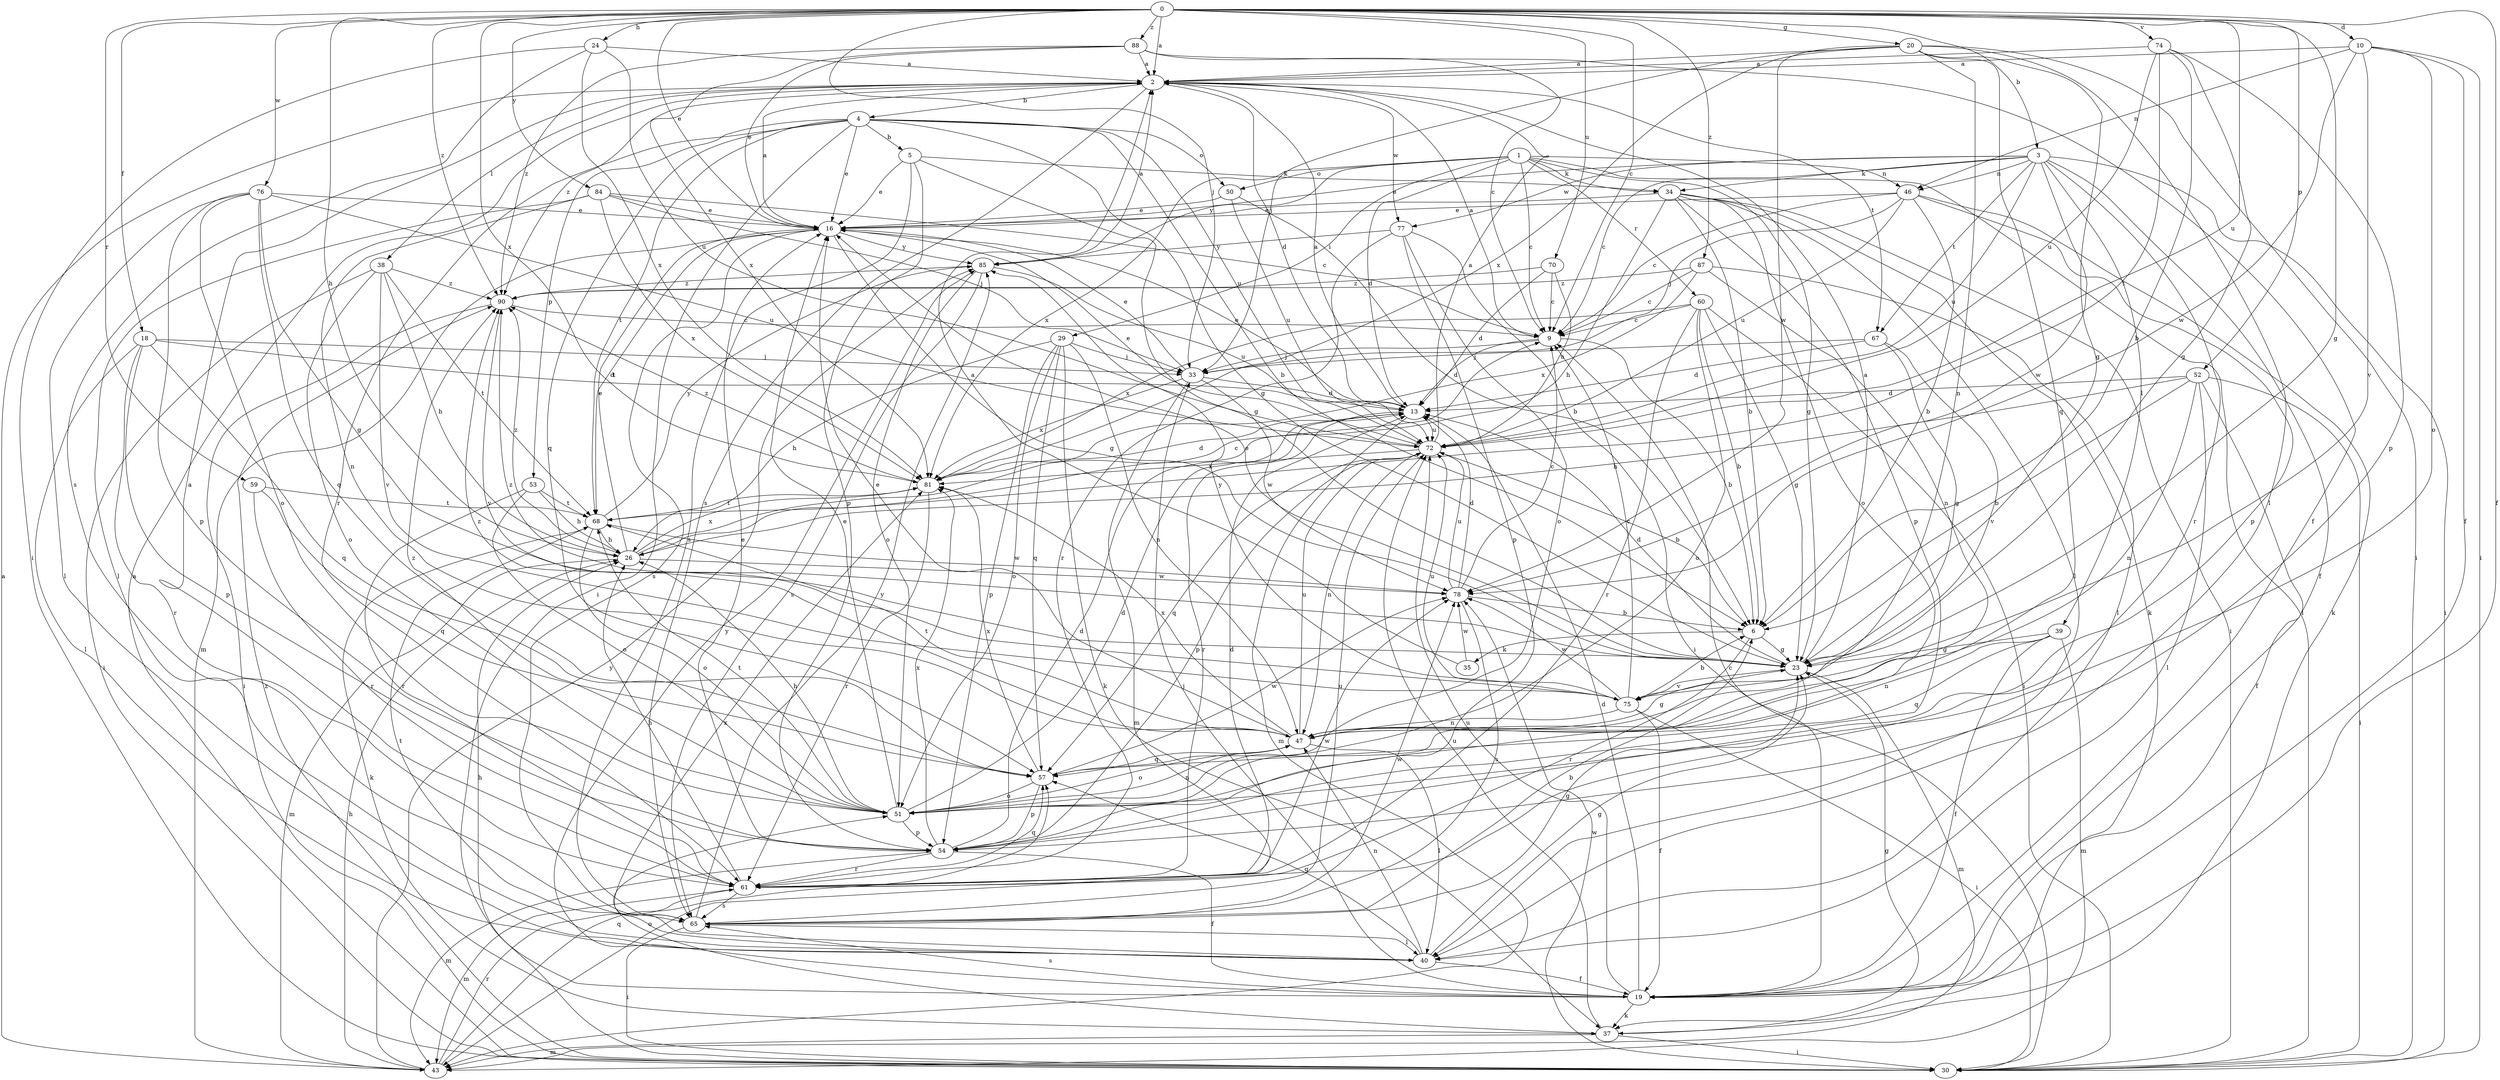 strict digraph  {
0;
1;
2;
3;
4;
5;
6;
9;
10;
13;
16;
18;
19;
20;
23;
24;
26;
29;
30;
33;
34;
35;
37;
38;
39;
40;
43;
46;
47;
50;
51;
52;
53;
54;
57;
59;
60;
61;
65;
67;
68;
70;
72;
74;
75;
76;
77;
78;
81;
84;
85;
87;
88;
90;
0 -> 2  [label=a];
0 -> 3  [label=b];
0 -> 9  [label=c];
0 -> 10  [label=d];
0 -> 16  [label=e];
0 -> 18  [label=f];
0 -> 19  [label=f];
0 -> 20  [label=g];
0 -> 23  [label=g];
0 -> 24  [label=h];
0 -> 26  [label=h];
0 -> 33  [label=j];
0 -> 52  [label=p];
0 -> 59  [label=r];
0 -> 70  [label=u];
0 -> 72  [label=u];
0 -> 74  [label=v];
0 -> 76  [label=w];
0 -> 81  [label=x];
0 -> 84  [label=y];
0 -> 87  [label=z];
0 -> 88  [label=z];
0 -> 90  [label=z];
1 -> 9  [label=c];
1 -> 13  [label=d];
1 -> 23  [label=g];
1 -> 29  [label=i];
1 -> 30  [label=i];
1 -> 34  [label=k];
1 -> 46  [label=n];
1 -> 50  [label=o];
1 -> 60  [label=r];
1 -> 81  [label=x];
1 -> 85  [label=y];
2 -> 4  [label=b];
2 -> 13  [label=d];
2 -> 38  [label=l];
2 -> 65  [label=s];
2 -> 67  [label=t];
2 -> 77  [label=w];
2 -> 90  [label=z];
3 -> 9  [label=c];
3 -> 16  [label=e];
3 -> 19  [label=f];
3 -> 30  [label=i];
3 -> 34  [label=k];
3 -> 39  [label=l];
3 -> 46  [label=n];
3 -> 61  [label=r];
3 -> 67  [label=t];
3 -> 72  [label=u];
3 -> 77  [label=w];
3 -> 78  [label=w];
4 -> 5  [label=b];
4 -> 6  [label=b];
4 -> 16  [label=e];
4 -> 23  [label=g];
4 -> 30  [label=i];
4 -> 50  [label=o];
4 -> 53  [label=p];
4 -> 57  [label=q];
4 -> 61  [label=r];
4 -> 68  [label=t];
4 -> 72  [label=u];
5 -> 16  [label=e];
5 -> 23  [label=g];
5 -> 34  [label=k];
5 -> 54  [label=p];
5 -> 65  [label=s];
6 -> 23  [label=g];
6 -> 35  [label=k];
6 -> 61  [label=r];
9 -> 2  [label=a];
9 -> 6  [label=b];
9 -> 13  [label=d];
9 -> 33  [label=j];
10 -> 2  [label=a];
10 -> 19  [label=f];
10 -> 30  [label=i];
10 -> 46  [label=n];
10 -> 51  [label=o];
10 -> 75  [label=v];
10 -> 78  [label=w];
13 -> 2  [label=a];
13 -> 16  [label=e];
13 -> 43  [label=m];
13 -> 61  [label=r];
13 -> 72  [label=u];
16 -> 2  [label=a];
16 -> 23  [label=g];
16 -> 43  [label=m];
16 -> 65  [label=s];
16 -> 68  [label=t];
16 -> 85  [label=y];
18 -> 13  [label=d];
18 -> 33  [label=j];
18 -> 40  [label=l];
18 -> 54  [label=p];
18 -> 57  [label=q];
18 -> 61  [label=r];
19 -> 9  [label=c];
19 -> 13  [label=d];
19 -> 26  [label=h];
19 -> 33  [label=j];
19 -> 37  [label=k];
19 -> 65  [label=s];
19 -> 72  [label=u];
19 -> 85  [label=y];
20 -> 2  [label=a];
20 -> 23  [label=g];
20 -> 30  [label=i];
20 -> 33  [label=j];
20 -> 40  [label=l];
20 -> 47  [label=n];
20 -> 57  [label=q];
20 -> 78  [label=w];
20 -> 81  [label=x];
23 -> 2  [label=a];
23 -> 13  [label=d];
23 -> 16  [label=e];
23 -> 43  [label=m];
23 -> 75  [label=v];
23 -> 90  [label=z];
24 -> 2  [label=a];
24 -> 30  [label=i];
24 -> 65  [label=s];
24 -> 72  [label=u];
24 -> 81  [label=x];
26 -> 9  [label=c];
26 -> 16  [label=e];
26 -> 43  [label=m];
26 -> 78  [label=w];
26 -> 81  [label=x];
26 -> 90  [label=z];
29 -> 26  [label=h];
29 -> 33  [label=j];
29 -> 37  [label=k];
29 -> 47  [label=n];
29 -> 51  [label=o];
29 -> 54  [label=p];
29 -> 57  [label=q];
30 -> 2  [label=a];
30 -> 78  [label=w];
30 -> 90  [label=z];
33 -> 13  [label=d];
33 -> 16  [label=e];
33 -> 43  [label=m];
33 -> 78  [label=w];
33 -> 81  [label=x];
34 -> 6  [label=b];
34 -> 16  [label=e];
34 -> 26  [label=h];
34 -> 30  [label=i];
34 -> 37  [label=k];
34 -> 40  [label=l];
34 -> 51  [label=o];
34 -> 54  [label=p];
35 -> 2  [label=a];
35 -> 78  [label=w];
37 -> 23  [label=g];
37 -> 30  [label=i];
37 -> 43  [label=m];
37 -> 51  [label=o];
37 -> 72  [label=u];
38 -> 26  [label=h];
38 -> 30  [label=i];
38 -> 51  [label=o];
38 -> 68  [label=t];
38 -> 75  [label=v];
38 -> 90  [label=z];
39 -> 19  [label=f];
39 -> 23  [label=g];
39 -> 43  [label=m];
39 -> 47  [label=n];
39 -> 57  [label=q];
40 -> 19  [label=f];
40 -> 23  [label=g];
40 -> 47  [label=n];
40 -> 57  [label=q];
40 -> 68  [label=t];
40 -> 81  [label=x];
43 -> 2  [label=a];
43 -> 26  [label=h];
43 -> 57  [label=q];
43 -> 61  [label=r];
43 -> 85  [label=y];
46 -> 6  [label=b];
46 -> 9  [label=c];
46 -> 16  [label=e];
46 -> 33  [label=j];
46 -> 37  [label=k];
46 -> 54  [label=p];
46 -> 72  [label=u];
47 -> 16  [label=e];
47 -> 23  [label=g];
47 -> 40  [label=l];
47 -> 51  [label=o];
47 -> 57  [label=q];
47 -> 68  [label=t];
47 -> 72  [label=u];
47 -> 81  [label=x];
47 -> 90  [label=z];
50 -> 6  [label=b];
50 -> 16  [label=e];
50 -> 72  [label=u];
51 -> 13  [label=d];
51 -> 16  [label=e];
51 -> 26  [label=h];
51 -> 47  [label=n];
51 -> 54  [label=p];
51 -> 68  [label=t];
51 -> 90  [label=z];
52 -> 6  [label=b];
52 -> 13  [label=d];
52 -> 19  [label=f];
52 -> 26  [label=h];
52 -> 30  [label=i];
52 -> 40  [label=l];
52 -> 47  [label=n];
53 -> 26  [label=h];
53 -> 51  [label=o];
53 -> 61  [label=r];
53 -> 68  [label=t];
54 -> 13  [label=d];
54 -> 16  [label=e];
54 -> 19  [label=f];
54 -> 43  [label=m];
54 -> 61  [label=r];
54 -> 81  [label=x];
57 -> 51  [label=o];
57 -> 54  [label=p];
57 -> 78  [label=w];
57 -> 81  [label=x];
59 -> 57  [label=q];
59 -> 61  [label=r];
59 -> 68  [label=t];
60 -> 6  [label=b];
60 -> 9  [label=c];
60 -> 23  [label=g];
60 -> 30  [label=i];
60 -> 51  [label=o];
60 -> 61  [label=r];
60 -> 81  [label=x];
61 -> 2  [label=a];
61 -> 13  [label=d];
61 -> 26  [label=h];
61 -> 43  [label=m];
61 -> 57  [label=q];
61 -> 65  [label=s];
61 -> 78  [label=w];
65 -> 6  [label=b];
65 -> 23  [label=g];
65 -> 30  [label=i];
65 -> 40  [label=l];
65 -> 72  [label=u];
65 -> 78  [label=w];
65 -> 85  [label=y];
67 -> 13  [label=d];
67 -> 23  [label=g];
67 -> 33  [label=j];
67 -> 75  [label=v];
68 -> 26  [label=h];
68 -> 37  [label=k];
68 -> 51  [label=o];
68 -> 78  [label=w];
68 -> 85  [label=y];
70 -> 9  [label=c];
70 -> 13  [label=d];
70 -> 72  [label=u];
70 -> 90  [label=z];
72 -> 2  [label=a];
72 -> 6  [label=b];
72 -> 16  [label=e];
72 -> 47  [label=n];
72 -> 54  [label=p];
72 -> 57  [label=q];
72 -> 81  [label=x];
74 -> 2  [label=a];
74 -> 6  [label=b];
74 -> 23  [label=g];
74 -> 54  [label=p];
74 -> 68  [label=t];
74 -> 72  [label=u];
75 -> 6  [label=b];
75 -> 9  [label=c];
75 -> 19  [label=f];
75 -> 30  [label=i];
75 -> 47  [label=n];
75 -> 72  [label=u];
75 -> 78  [label=w];
75 -> 85  [label=y];
76 -> 16  [label=e];
76 -> 23  [label=g];
76 -> 40  [label=l];
76 -> 51  [label=o];
76 -> 54  [label=p];
76 -> 57  [label=q];
76 -> 72  [label=u];
77 -> 30  [label=i];
77 -> 51  [label=o];
77 -> 54  [label=p];
77 -> 61  [label=r];
77 -> 85  [label=y];
78 -> 6  [label=b];
78 -> 9  [label=c];
78 -> 13  [label=d];
78 -> 65  [label=s];
78 -> 72  [label=u];
81 -> 13  [label=d];
81 -> 61  [label=r];
81 -> 68  [label=t];
81 -> 90  [label=z];
84 -> 9  [label=c];
84 -> 16  [label=e];
84 -> 33  [label=j];
84 -> 40  [label=l];
84 -> 47  [label=n];
84 -> 81  [label=x];
85 -> 2  [label=a];
85 -> 51  [label=o];
85 -> 65  [label=s];
85 -> 72  [label=u];
85 -> 90  [label=z];
87 -> 9  [label=c];
87 -> 40  [label=l];
87 -> 47  [label=n];
87 -> 81  [label=x];
87 -> 90  [label=z];
88 -> 2  [label=a];
88 -> 9  [label=c];
88 -> 16  [label=e];
88 -> 19  [label=f];
88 -> 81  [label=x];
88 -> 90  [label=z];
90 -> 9  [label=c];
90 -> 30  [label=i];
90 -> 75  [label=v];
}
